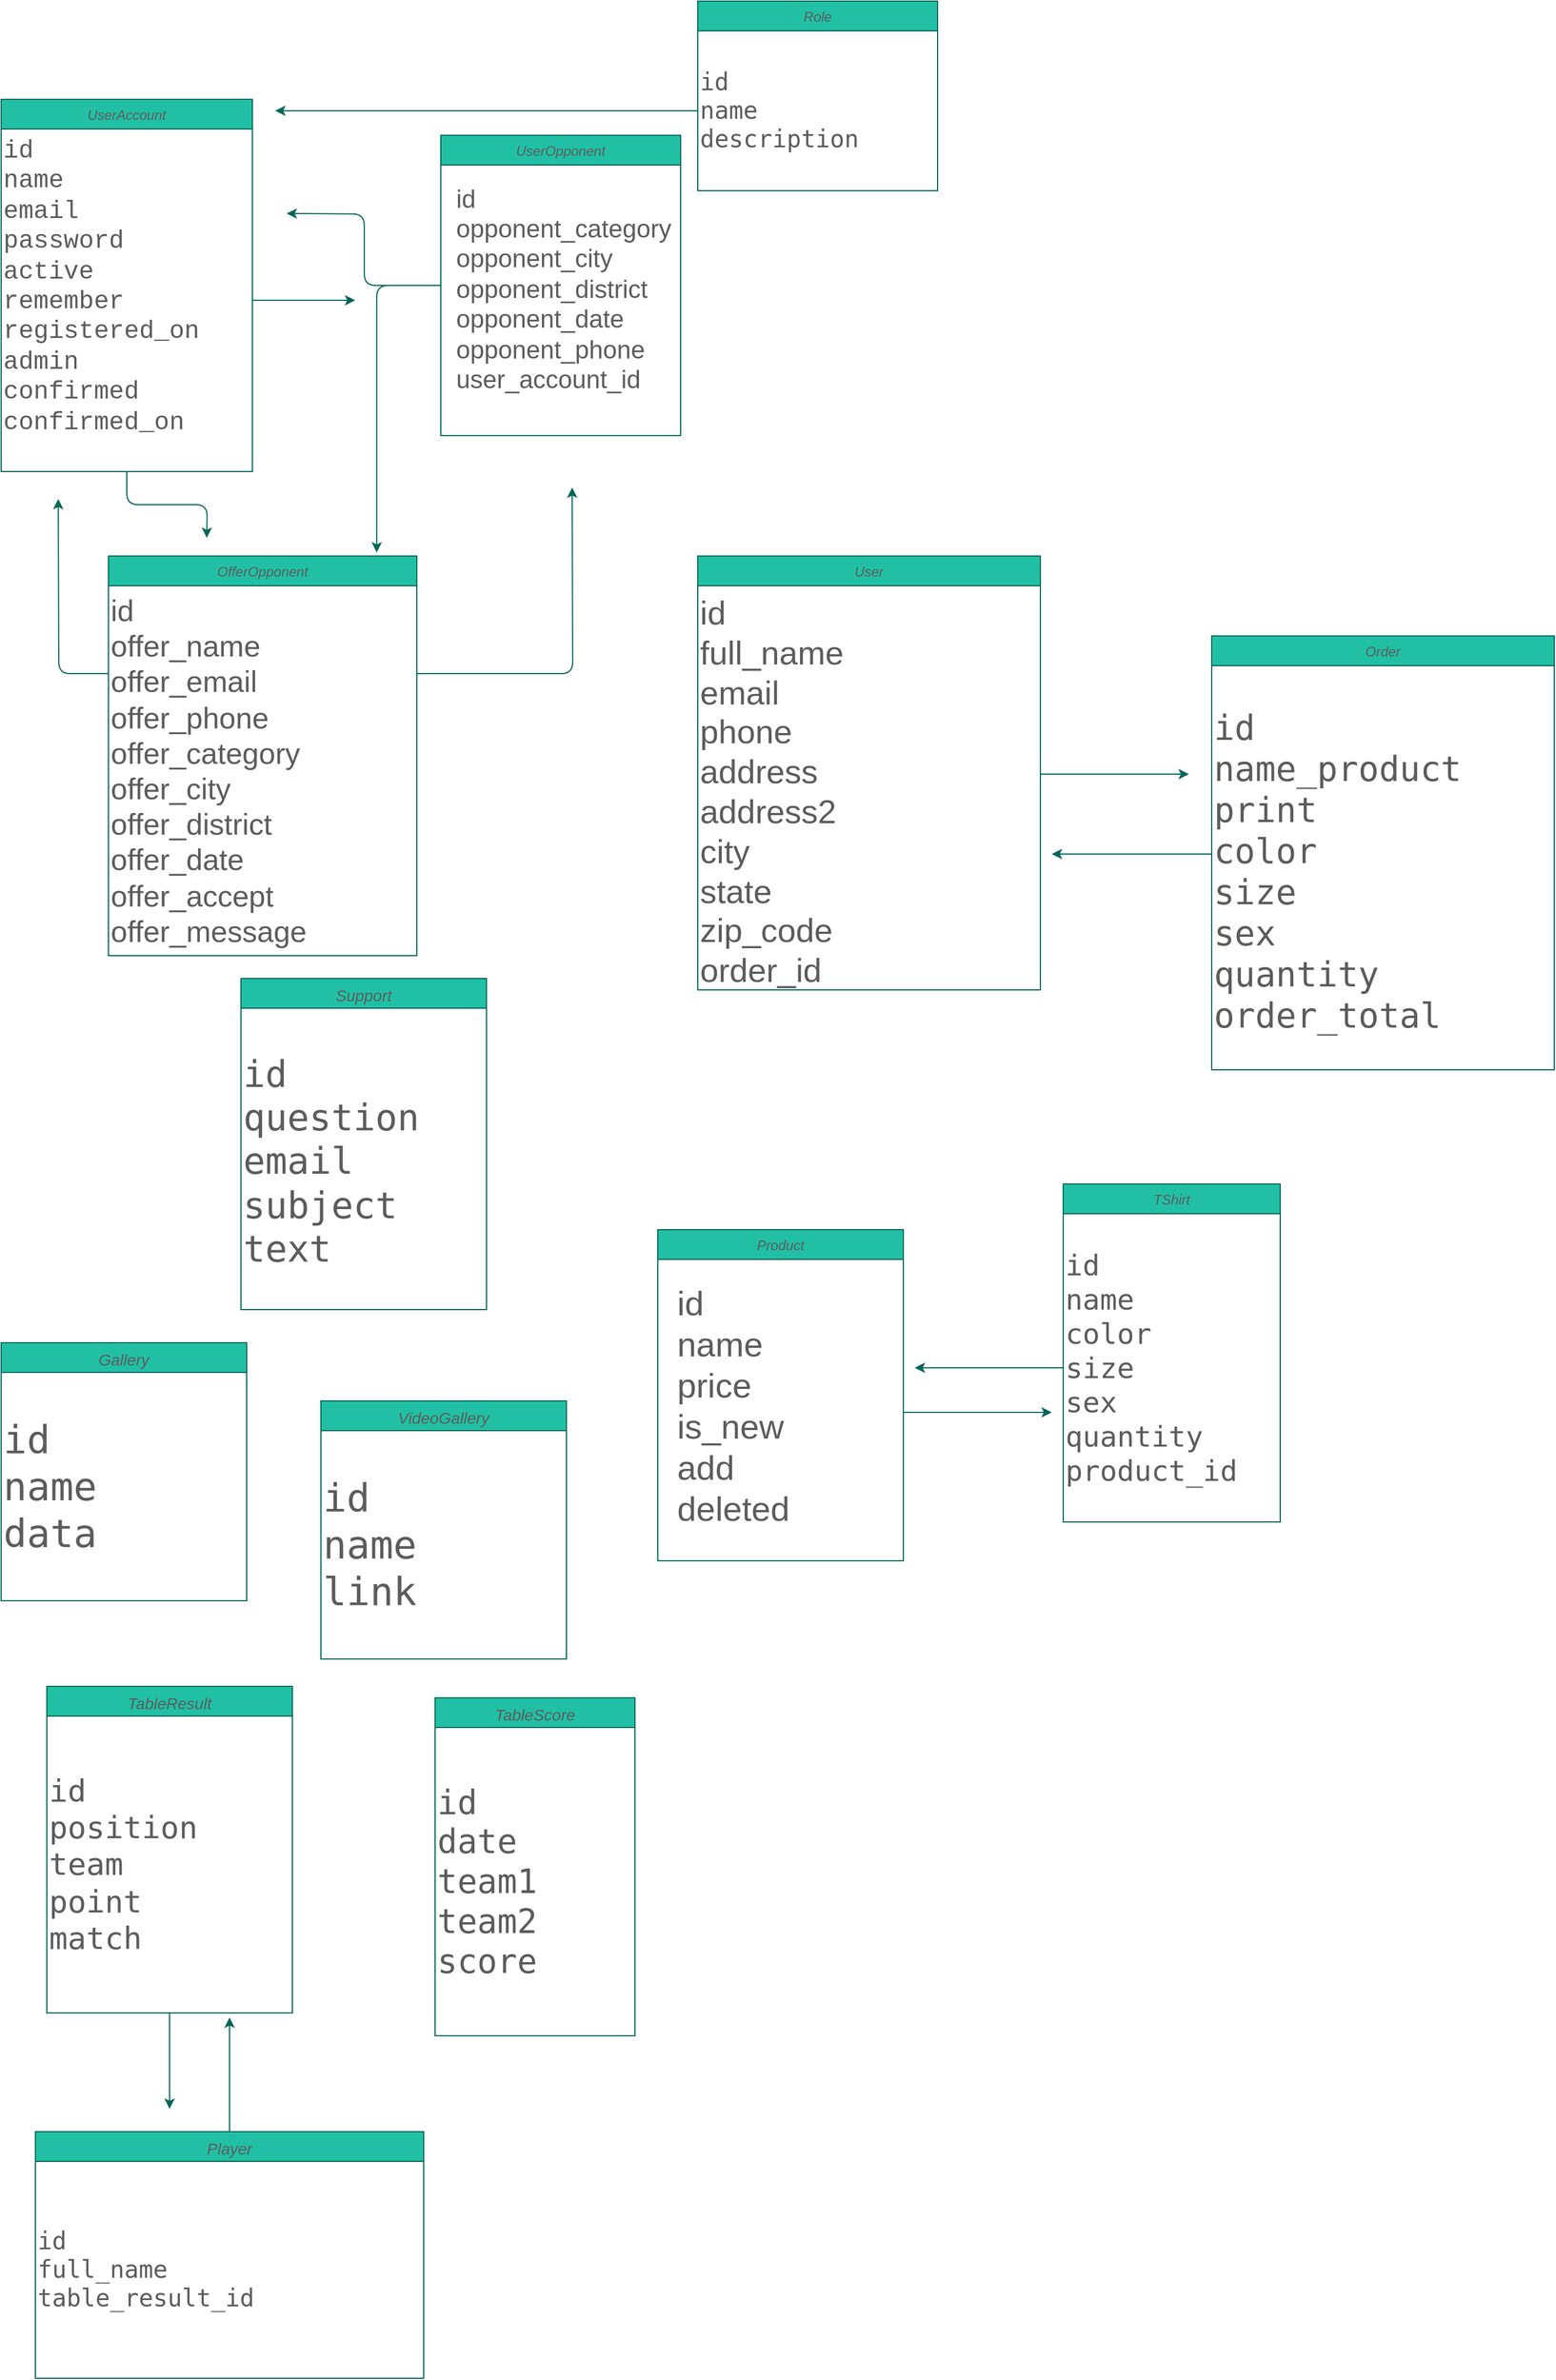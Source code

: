 <mxfile version="14.9.9" type="github">
  <diagram id="C5RBs43oDa-KdzZeNtuy" name="Page-1">
    <mxGraphModel dx="868" dy="1598" grid="1" gridSize="10" guides="1" tooltips="1" connect="1" arrows="1" fold="1" page="1" pageScale="1" pageWidth="827" pageHeight="1169" math="0" shadow="0">
      <root>
        <mxCell id="WIyWlLk6GJQsqaUBKTNV-0" />
        <mxCell id="WIyWlLk6GJQsqaUBKTNV-1" parent="WIyWlLk6GJQsqaUBKTNV-0" />
        <mxCell id="zkfFHV4jXpPFQw0GAbJ--0" value="UserAccount" style="swimlane;fontStyle=2;align=center;verticalAlign=top;childLayout=stackLayout;horizontal=1;startSize=26;horizontalStack=0;resizeParent=1;resizeLast=0;collapsible=1;marginBottom=0;rounded=0;shadow=0;strokeWidth=1;fillColor=#21C0A5;strokeColor=#006658;fontColor=#5C5C5C;" parent="WIyWlLk6GJQsqaUBKTNV-1" vertex="1">
          <mxGeometry x="50" y="80" width="220" height="326" as="geometry">
            <mxRectangle x="230" y="140" width="160" height="26" as="alternateBounds" />
          </mxGeometry>
        </mxCell>
        <mxCell id="yMmMfw-yELfP6yZ7qOpB-13" value="id&lt;br style=&quot;font-size: 22px;&quot;&gt;    name&lt;br style=&quot;font-size: 22px;&quot;&gt;    email&lt;br style=&quot;font-size: 22px;&quot;&gt;    password&lt;br style=&quot;font-size: 22px;&quot;&gt;    active&lt;br style=&quot;font-size: 22px;&quot;&gt;    remember&lt;br style=&quot;font-size: 22px;&quot;&gt;    registered_on&lt;br style=&quot;font-size: 22px;&quot;&gt;    admin&lt;br style=&quot;font-size: 22px;&quot;&gt;    confirmed&lt;br style=&quot;font-size: 22px;&quot;&gt;    confirmed_on" style="text;whiteSpace=wrap;html=1;fontSize=22;fontFamily=Courier New;fontColor=#5C5C5C;" vertex="1" parent="zkfFHV4jXpPFQw0GAbJ--0">
          <mxGeometry y="26" width="220" height="300" as="geometry" />
        </mxCell>
        <mxCell id="yMmMfw-yELfP6yZ7qOpB-36" style="edgeStyle=orthogonalEdgeStyle;curved=0;rounded=1;sketch=0;orthogonalLoop=1;jettySize=auto;html=1;entryX=0.87;entryY=-0.009;entryDx=0;entryDy=0;entryPerimeter=0;fontSize=26;fontColor=#5C5C5C;strokeColor=#006658;fillColor=#21C0A5;" edge="1" parent="WIyWlLk6GJQsqaUBKTNV-1" source="yMmMfw-yELfP6yZ7qOpB-17" target="yMmMfw-yELfP6yZ7qOpB-28">
          <mxGeometry relative="1" as="geometry" />
        </mxCell>
        <mxCell id="yMmMfw-yELfP6yZ7qOpB-40" style="edgeStyle=orthogonalEdgeStyle;curved=0;rounded=1;sketch=0;orthogonalLoop=1;jettySize=auto;html=1;fontSize=26;fontColor=#5C5C5C;strokeColor=#006658;fillColor=#21C0A5;" edge="1" parent="WIyWlLk6GJQsqaUBKTNV-1" source="yMmMfw-yELfP6yZ7qOpB-17">
          <mxGeometry relative="1" as="geometry">
            <mxPoint x="300" y="180" as="targetPoint" />
          </mxGeometry>
        </mxCell>
        <mxCell id="yMmMfw-yELfP6yZ7qOpB-17" value="UserOpponent" style="swimlane;fontStyle=2;align=center;verticalAlign=top;childLayout=stackLayout;horizontal=1;startSize=26;horizontalStack=0;resizeParent=1;resizeLast=0;collapsible=1;marginBottom=0;rounded=0;shadow=0;strokeWidth=1;fillColor=#21C0A5;strokeColor=#006658;fontColor=#5C5C5C;" vertex="1" parent="WIyWlLk6GJQsqaUBKTNV-1">
          <mxGeometry x="435" y="111.5" width="210" height="263" as="geometry">
            <mxRectangle x="230" y="140" width="160" height="26" as="alternateBounds" />
          </mxGeometry>
        </mxCell>
        <mxCell id="yMmMfw-yELfP6yZ7qOpB-20" value="&lt;div style=&quot;text-align: left ; font-size: 22px&quot;&gt;&lt;font style=&quot;font-size: 22px&quot;&gt;&amp;nbsp; &amp;nbsp; id&lt;/font&gt;&lt;/div&gt;&lt;div style=&quot;text-align: left ; font-size: 22px&quot;&gt;&lt;font style=&quot;font-size: 22px&quot;&gt;&amp;nbsp; &amp;nbsp; opponent_category&lt;/font&gt;&lt;/div&gt;&lt;div style=&quot;text-align: left ; font-size: 22px&quot;&gt;&lt;font style=&quot;font-size: 22px&quot;&gt;&amp;nbsp; &amp;nbsp; opponent_city&lt;/font&gt;&lt;/div&gt;&lt;div style=&quot;text-align: left ; font-size: 22px&quot;&gt;&lt;font style=&quot;font-size: 22px&quot;&gt;&amp;nbsp; &amp;nbsp; opponent_district&lt;/font&gt;&lt;/div&gt;&lt;div style=&quot;text-align: left ; font-size: 22px&quot;&gt;&lt;font style=&quot;font-size: 22px&quot;&gt;&amp;nbsp; &amp;nbsp; opponent_date&lt;/font&gt;&lt;/div&gt;&lt;div style=&quot;text-align: left ; font-size: 22px&quot;&gt;&lt;font style=&quot;font-size: 22px&quot;&gt;&amp;nbsp; &amp;nbsp; opponent_phone&lt;/font&gt;&lt;/div&gt;&lt;div style=&quot;text-align: left ; font-size: 22px&quot;&gt;&lt;font style=&quot;font-size: 22px&quot;&gt;&amp;nbsp; &amp;nbsp; user_account_id&lt;/font&gt;&lt;/div&gt;&lt;div style=&quot;text-align: left ; font-size: 22px&quot;&gt;&lt;font style=&quot;font-size: 22px&quot;&gt;&amp;nbsp;&amp;nbsp;&lt;/font&gt;&lt;/div&gt;&lt;div style=&quot;text-align: left ; font-size: 22px&quot;&gt;&lt;font style=&quot;font-size: 22px&quot;&gt;&amp;nbsp; &amp;nbsp;&lt;/font&gt;&lt;/div&gt;&lt;div style=&quot;text-align: left&quot;&gt;&lt;br&gt;&lt;/div&gt;" style="text;html=1;align=center;verticalAlign=middle;resizable=0;points=[];autosize=1;strokeColor=none;fontColor=#5C5C5C;" vertex="1" parent="WIyWlLk6GJQsqaUBKTNV-1">
          <mxGeometry x="415" y="205" width="230" height="150" as="geometry" />
        </mxCell>
        <mxCell id="yMmMfw-yELfP6yZ7qOpB-28" value="OfferOpponent" style="swimlane;fontStyle=2;align=center;verticalAlign=top;childLayout=stackLayout;horizontal=1;startSize=26;horizontalStack=0;resizeParent=1;resizeLast=0;collapsible=1;marginBottom=0;rounded=0;shadow=0;strokeWidth=1;fillColor=#21C0A5;strokeColor=#006658;fontColor=#5C5C5C;" vertex="1" parent="WIyWlLk6GJQsqaUBKTNV-1">
          <mxGeometry x="144" y="480" width="270" height="350" as="geometry">
            <mxRectangle x="230" y="140" width="160" height="26" as="alternateBounds" />
          </mxGeometry>
        </mxCell>
        <mxCell id="yMmMfw-yELfP6yZ7qOpB-30" value="id&lt;br&gt;offer_name&lt;br style=&quot;font-size: 26px&quot;&gt;    offer_email&lt;br style=&quot;font-size: 26px&quot;&gt;    offer_phone&lt;br style=&quot;font-size: 26px&quot;&gt;    offer_category&lt;br style=&quot;font-size: 26px&quot;&gt;    offer_city&lt;br style=&quot;font-size: 26px&quot;&gt;    offer_district&lt;br style=&quot;font-size: 26px&quot;&gt;    offer_date&lt;br style=&quot;font-size: 26px&quot;&gt;    offer_accept&amp;nbsp;&lt;br style=&quot;font-size: 26px&quot;&gt;    offer_message" style="text;whiteSpace=wrap;html=1;fontSize=26;fontColor=#5C5C5C;" vertex="1" parent="yMmMfw-yELfP6yZ7qOpB-28">
          <mxGeometry y="26" width="270" height="154" as="geometry" />
        </mxCell>
        <mxCell id="yMmMfw-yELfP6yZ7qOpB-31" style="edgeStyle=orthogonalEdgeStyle;curved=0;rounded=1;sketch=0;orthogonalLoop=1;jettySize=auto;html=1;fontSize=26;fontColor=#5C5C5C;strokeColor=#006658;fillColor=#21C0A5;" edge="1" parent="WIyWlLk6GJQsqaUBKTNV-1" source="yMmMfw-yELfP6yZ7qOpB-30">
          <mxGeometry relative="1" as="geometry">
            <mxPoint x="100" y="430" as="targetPoint" />
          </mxGeometry>
        </mxCell>
        <mxCell id="yMmMfw-yELfP6yZ7qOpB-32" style="edgeStyle=orthogonalEdgeStyle;curved=0;rounded=1;sketch=0;orthogonalLoop=1;jettySize=auto;html=1;fontSize=26;fontColor=#5C5C5C;strokeColor=#006658;fillColor=#21C0A5;" edge="1" parent="WIyWlLk6GJQsqaUBKTNV-1" source="yMmMfw-yELfP6yZ7qOpB-13">
          <mxGeometry relative="1" as="geometry">
            <mxPoint x="230" y="464" as="targetPoint" />
          </mxGeometry>
        </mxCell>
        <mxCell id="yMmMfw-yELfP6yZ7qOpB-33" style="edgeStyle=orthogonalEdgeStyle;curved=0;rounded=1;sketch=0;orthogonalLoop=1;jettySize=auto;html=1;fontSize=26;fontColor=#5C5C5C;strokeColor=#006658;fillColor=#21C0A5;" edge="1" parent="WIyWlLk6GJQsqaUBKTNV-1" source="yMmMfw-yELfP6yZ7qOpB-30">
          <mxGeometry relative="1" as="geometry">
            <mxPoint x="550" y="420" as="targetPoint" />
          </mxGeometry>
        </mxCell>
        <mxCell id="yMmMfw-yELfP6yZ7qOpB-39" style="edgeStyle=orthogonalEdgeStyle;curved=0;rounded=1;sketch=0;orthogonalLoop=1;jettySize=auto;html=1;fontSize=26;fontColor=#5C5C5C;strokeColor=#006658;fillColor=#21C0A5;" edge="1" parent="WIyWlLk6GJQsqaUBKTNV-1" source="yMmMfw-yELfP6yZ7qOpB-13">
          <mxGeometry relative="1" as="geometry">
            <mxPoint x="360" y="256" as="targetPoint" />
          </mxGeometry>
        </mxCell>
        <mxCell id="yMmMfw-yELfP6yZ7qOpB-41" value="Role" style="swimlane;fontStyle=2;align=center;verticalAlign=top;childLayout=stackLayout;horizontal=1;startSize=26;horizontalStack=0;resizeParent=1;resizeLast=0;collapsible=1;marginBottom=0;rounded=0;shadow=0;strokeWidth=1;fillColor=#21C0A5;strokeColor=#006658;fontColor=#5C5C5C;labelBorderColor=none;" vertex="1" parent="WIyWlLk6GJQsqaUBKTNV-1">
          <mxGeometry x="660" y="-6" width="210" height="166" as="geometry">
            <mxRectangle x="230" y="140" width="160" height="26" as="alternateBounds" />
          </mxGeometry>
        </mxCell>
        <mxCell id="yMmMfw-yELfP6yZ7qOpB-42" value="&lt;pre style=&quot;font-family: &amp;quot;jetbrains mono&amp;quot;, monospace; font-size: 21px;&quot;&gt;id&lt;br&gt;name&lt;br&gt;description&lt;/pre&gt;" style="text;html=1;align=left;verticalAlign=middle;resizable=0;points=[];autosize=1;strokeColor=none;fontSize=26;fontColor=#5C5C5C;" vertex="1" parent="yMmMfw-yELfP6yZ7qOpB-41">
          <mxGeometry y="26" width="210" height="140" as="geometry" />
        </mxCell>
        <mxCell id="yMmMfw-yELfP6yZ7qOpB-43" style="edgeStyle=orthogonalEdgeStyle;curved=0;rounded=1;sketch=0;orthogonalLoop=1;jettySize=auto;html=1;fontSize=26;fontColor=#5C5C5C;strokeColor=#006658;fillColor=#21C0A5;" edge="1" parent="WIyWlLk6GJQsqaUBKTNV-1" source="yMmMfw-yELfP6yZ7qOpB-42">
          <mxGeometry relative="1" as="geometry">
            <mxPoint x="290" y="90" as="targetPoint" />
          </mxGeometry>
        </mxCell>
        <mxCell id="yMmMfw-yELfP6yZ7qOpB-44" value="User" style="swimlane;fontStyle=2;align=center;verticalAlign=top;childLayout=stackLayout;horizontal=1;startSize=26;horizontalStack=0;resizeParent=1;resizeLast=0;collapsible=1;marginBottom=0;rounded=0;shadow=0;strokeWidth=1;fillColor=#21C0A5;strokeColor=#006658;fontColor=#5C5C5C;" vertex="1" parent="WIyWlLk6GJQsqaUBKTNV-1">
          <mxGeometry x="660" y="480" width="300" height="380" as="geometry">
            <mxRectangle x="230" y="140" width="160" height="26" as="alternateBounds" />
          </mxGeometry>
        </mxCell>
        <mxCell id="yMmMfw-yELfP6yZ7qOpB-46" value="id&lt;br style=&quot;font-size: 29px;&quot;&gt;    full_name&lt;br style=&quot;font-size: 29px;&quot;&gt;    email&lt;br style=&quot;font-size: 29px;&quot;&gt;    phone&lt;br style=&quot;font-size: 29px;&quot;&gt;    address&lt;br style=&quot;font-size: 29px;&quot;&gt;    address2&lt;br style=&quot;font-size: 29px;&quot;&gt;    city&lt;br style=&quot;font-size: 29px;&quot;&gt;    state&lt;br style=&quot;font-size: 29px;&quot;&gt;    zip_code&lt;br style=&quot;font-size: 29px;&quot;&gt;    order_id" style="text;whiteSpace=wrap;html=1;fontSize=29;fontColor=#5C5C5C;" vertex="1" parent="yMmMfw-yELfP6yZ7qOpB-44">
          <mxGeometry y="26" width="300" height="330" as="geometry" />
        </mxCell>
        <mxCell id="yMmMfw-yELfP6yZ7qOpB-47" value="Order" style="swimlane;fontStyle=2;align=center;verticalAlign=top;childLayout=stackLayout;horizontal=1;startSize=26;horizontalStack=0;resizeParent=1;resizeLast=0;collapsible=1;marginBottom=0;rounded=0;shadow=0;strokeWidth=1;fillColor=#21C0A5;strokeColor=#006658;fontColor=#5C5C5C;" vertex="1" parent="WIyWlLk6GJQsqaUBKTNV-1">
          <mxGeometry x="1110" y="550" width="300" height="380" as="geometry">
            <mxRectangle x="230" y="140" width="160" height="26" as="alternateBounds" />
          </mxGeometry>
        </mxCell>
        <mxCell id="yMmMfw-yELfP6yZ7qOpB-48" value="&lt;pre style=&quot;background-color: rgb(255, 255, 255); font-family: &amp;quot;jetbrains mono&amp;quot;, monospace; font-size: 30px;&quot;&gt;id&lt;br style=&quot;font-size: 30px;&quot;&gt;name_product&lt;br style=&quot;font-size: 30px;&quot;&gt;print&lt;br style=&quot;font-size: 30px;&quot;&gt;color&lt;br style=&quot;font-size: 30px;&quot;&gt;size&lt;br style=&quot;font-size: 30px;&quot;&gt;sex&lt;br style=&quot;font-size: 30px;&quot;&gt;quantity&lt;br style=&quot;font-size: 30px;&quot;&gt;order_total&lt;br style=&quot;font-size: 30px;&quot;&gt;&lt;/pre&gt;" style="text;whiteSpace=wrap;html=1;fontSize=30;fontColor=#5C5C5C;" vertex="1" parent="yMmMfw-yELfP6yZ7qOpB-47">
          <mxGeometry y="26" width="300" height="330" as="geometry" />
        </mxCell>
        <mxCell id="yMmMfw-yELfP6yZ7qOpB-49" style="edgeStyle=orthogonalEdgeStyle;curved=0;rounded=1;sketch=0;orthogonalLoop=1;jettySize=auto;html=1;fontSize=30;fontColor=#5C5C5C;strokeColor=#006658;fillColor=#21C0A5;" edge="1" parent="WIyWlLk6GJQsqaUBKTNV-1" source="yMmMfw-yELfP6yZ7qOpB-46">
          <mxGeometry relative="1" as="geometry">
            <mxPoint x="1090" y="671" as="targetPoint" />
          </mxGeometry>
        </mxCell>
        <mxCell id="yMmMfw-yELfP6yZ7qOpB-50" style="edgeStyle=orthogonalEdgeStyle;curved=0;rounded=1;sketch=0;orthogonalLoop=1;jettySize=auto;html=1;fontSize=30;fontColor=#5C5C5C;strokeColor=#006658;fillColor=#21C0A5;" edge="1" parent="WIyWlLk6GJQsqaUBKTNV-1" source="yMmMfw-yELfP6yZ7qOpB-48">
          <mxGeometry relative="1" as="geometry">
            <mxPoint x="970" y="741" as="targetPoint" />
          </mxGeometry>
        </mxCell>
        <mxCell id="yMmMfw-yELfP6yZ7qOpB-51" value="Product&#xa;" style="swimlane;fontStyle=2;align=center;verticalAlign=top;childLayout=stackLayout;horizontal=1;startSize=26;horizontalStack=0;resizeParent=1;resizeLast=0;collapsible=1;marginBottom=0;rounded=0;shadow=0;strokeWidth=1;fillColor=#21C0A5;strokeColor=#006658;fontColor=#5C5C5C;" vertex="1" parent="WIyWlLk6GJQsqaUBKTNV-1">
          <mxGeometry x="625" y="1070" width="215" height="290" as="geometry">
            <mxRectangle x="230" y="140" width="160" height="26" as="alternateBounds" />
          </mxGeometry>
        </mxCell>
        <mxCell id="yMmMfw-yELfP6yZ7qOpB-57" style="edgeStyle=orthogonalEdgeStyle;curved=0;rounded=1;sketch=0;orthogonalLoop=1;jettySize=auto;html=1;fontSize=25;fontColor=#5C5C5C;strokeColor=#006658;fillColor=#21C0A5;" edge="1" parent="WIyWlLk6GJQsqaUBKTNV-1" source="yMmMfw-yELfP6yZ7qOpB-53">
          <mxGeometry relative="1" as="geometry">
            <mxPoint x="970" y="1230" as="targetPoint" />
          </mxGeometry>
        </mxCell>
        <mxCell id="yMmMfw-yELfP6yZ7qOpB-53" value="id&lt;br&gt;    name&lt;br&gt;    price&lt;br&gt;    is_new&lt;br&gt;    add&lt;br&gt;    deleted" style="text;whiteSpace=wrap;html=1;fontSize=30;fontColor=#5C5C5C;" vertex="1" parent="WIyWlLk6GJQsqaUBKTNV-1">
          <mxGeometry x="640" y="1110" width="200" height="240" as="geometry" />
        </mxCell>
        <mxCell id="yMmMfw-yELfP6yZ7qOpB-54" value="TShirt" style="swimlane;fontStyle=2;align=center;verticalAlign=top;childLayout=stackLayout;horizontal=1;startSize=26;horizontalStack=0;resizeParent=1;resizeLast=0;collapsible=1;marginBottom=0;rounded=0;shadow=0;strokeWidth=1;fillColor=#21C0A5;strokeColor=#006658;fontColor=#5C5C5C;" vertex="1" parent="WIyWlLk6GJQsqaUBKTNV-1">
          <mxGeometry x="980" y="1030" width="190" height="296" as="geometry">
            <mxRectangle x="230" y="140" width="160" height="26" as="alternateBounds" />
          </mxGeometry>
        </mxCell>
        <mxCell id="yMmMfw-yELfP6yZ7qOpB-55" value="&lt;pre style=&quot;background-color: rgb(255, 255, 255); font-family: &amp;quot;jetbrains mono&amp;quot;, monospace; font-size: 25px;&quot;&gt;id&lt;br style=&quot;font-size: 25px;&quot;&gt;name&lt;br style=&quot;font-size: 25px;&quot;&gt;color&lt;br style=&quot;font-size: 25px;&quot;&gt;size&lt;br style=&quot;font-size: 25px;&quot;&gt;sex&lt;br style=&quot;font-size: 25px;&quot;&gt;quantity&lt;br style=&quot;font-size: 25px;&quot;&gt;product_id&lt;/pre&gt;" style="text;html=1;align=left;verticalAlign=middle;resizable=0;points=[];autosize=1;strokeColor=none;fontSize=25;fontColor=#5C5C5C;" vertex="1" parent="yMmMfw-yELfP6yZ7qOpB-54">
          <mxGeometry y="26" width="190" height="270" as="geometry" />
        </mxCell>
        <mxCell id="yMmMfw-yELfP6yZ7qOpB-58" style="edgeStyle=orthogonalEdgeStyle;curved=0;rounded=1;sketch=0;orthogonalLoop=1;jettySize=auto;html=1;fontSize=25;fontColor=#5C5C5C;strokeColor=#006658;fillColor=#21C0A5;" edge="1" parent="WIyWlLk6GJQsqaUBKTNV-1" source="yMmMfw-yELfP6yZ7qOpB-55">
          <mxGeometry relative="1" as="geometry">
            <mxPoint x="850" y="1191" as="targetPoint" />
          </mxGeometry>
        </mxCell>
        <mxCell id="yMmMfw-yELfP6yZ7qOpB-59" value="Support" style="swimlane;fontStyle=2;align=center;verticalAlign=top;childLayout=stackLayout;horizontal=1;startSize=26;horizontalStack=0;resizeParent=1;resizeLast=0;collapsible=1;marginBottom=0;rounded=0;shadow=0;strokeWidth=1;fillColor=#21C0A5;strokeColor=#006658;fontColor=#5C5C5C;fontSize=14;" vertex="1" parent="WIyWlLk6GJQsqaUBKTNV-1">
          <mxGeometry x="260" y="850" width="215" height="290" as="geometry">
            <mxRectangle x="230" y="140" width="160" height="26" as="alternateBounds" />
          </mxGeometry>
        </mxCell>
        <mxCell id="yMmMfw-yELfP6yZ7qOpB-60" value="&lt;pre style=&quot;background-color: rgb(255, 255, 255); font-family: &amp;quot;jetbrains mono&amp;quot;, monospace; font-size: 32px;&quot;&gt;id&lt;br style=&quot;font-size: 32px;&quot;&gt;question&lt;br style=&quot;font-size: 32px;&quot;&gt;email&lt;br style=&quot;font-size: 32px;&quot;&gt;subject&lt;br style=&quot;font-size: 32px;&quot;&gt;text&lt;/pre&gt;" style="text;html=1;align=left;verticalAlign=middle;resizable=0;points=[];autosize=1;strokeColor=none;fontSize=32;fontColor=#5C5C5C;" vertex="1" parent="WIyWlLk6GJQsqaUBKTNV-1">
          <mxGeometry x="260" y="880" width="170" height="260" as="geometry" />
        </mxCell>
        <mxCell id="yMmMfw-yELfP6yZ7qOpB-61" value="Gallery" style="swimlane;fontStyle=2;align=center;verticalAlign=top;childLayout=stackLayout;horizontal=1;startSize=26;horizontalStack=0;resizeParent=1;resizeLast=0;collapsible=1;marginBottom=0;rounded=0;shadow=0;strokeWidth=1;fillColor=#21C0A5;strokeColor=#006658;fontColor=#5C5C5C;fontSize=14;" vertex="1" parent="WIyWlLk6GJQsqaUBKTNV-1">
          <mxGeometry x="50" y="1169" width="215" height="226" as="geometry">
            <mxRectangle x="230" y="140" width="160" height="26" as="alternateBounds" />
          </mxGeometry>
        </mxCell>
        <mxCell id="yMmMfw-yELfP6yZ7qOpB-62" value="&lt;pre style=&quot;background-color: rgb(255 , 255 , 255) ; font-family: &amp;#34;jetbrains mono&amp;#34; , monospace ; font-size: 34px&quot;&gt;id&lt;br style=&quot;font-size: 34px&quot;&gt;name&lt;br style=&quot;font-size: 34px&quot;&gt;data&lt;/pre&gt;" style="text;html=1;align=left;verticalAlign=middle;resizable=0;points=[];autosize=1;strokeColor=none;fontSize=34;fontColor=#5C5C5C;" vertex="1" parent="yMmMfw-yELfP6yZ7qOpB-61">
          <mxGeometry y="26" width="215" height="200" as="geometry" />
        </mxCell>
        <mxCell id="yMmMfw-yELfP6yZ7qOpB-64" value="VideoGallery" style="swimlane;fontStyle=2;align=center;verticalAlign=top;childLayout=stackLayout;horizontal=1;startSize=26;horizontalStack=0;resizeParent=1;resizeLast=0;collapsible=1;marginBottom=0;rounded=0;shadow=0;strokeWidth=1;fillColor=#21C0A5;strokeColor=#006658;fontColor=#5C5C5C;fontSize=14;" vertex="1" parent="WIyWlLk6GJQsqaUBKTNV-1">
          <mxGeometry x="330" y="1220" width="215" height="226" as="geometry">
            <mxRectangle x="230" y="140" width="160" height="26" as="alternateBounds" />
          </mxGeometry>
        </mxCell>
        <mxCell id="yMmMfw-yELfP6yZ7qOpB-65" value="&lt;pre style=&quot;background-color: rgb(255 , 255 , 255) ; font-family: &amp;#34;jetbrains mono&amp;#34; , monospace ; font-size: 34px&quot;&gt;id&lt;br style=&quot;font-size: 34px&quot;&gt;name&lt;br style=&quot;font-size: 34px&quot;&gt;link&lt;/pre&gt;" style="text;html=1;align=left;verticalAlign=middle;resizable=0;points=[];autosize=1;strokeColor=none;fontSize=34;fontColor=#5C5C5C;" vertex="1" parent="yMmMfw-yELfP6yZ7qOpB-64">
          <mxGeometry y="26" width="215" height="200" as="geometry" />
        </mxCell>
        <mxCell id="yMmMfw-yELfP6yZ7qOpB-68" value="TableResult" style="swimlane;fontStyle=2;align=center;verticalAlign=top;childLayout=stackLayout;horizontal=1;startSize=26;horizontalStack=0;resizeParent=1;resizeLast=0;collapsible=1;marginBottom=0;rounded=0;shadow=0;strokeWidth=1;fillColor=#21C0A5;strokeColor=#006658;fontColor=#5C5C5C;fontSize=14;" vertex="1" parent="WIyWlLk6GJQsqaUBKTNV-1">
          <mxGeometry x="90" y="1470" width="215" height="286" as="geometry">
            <mxRectangle x="230" y="140" width="160" height="26" as="alternateBounds" />
          </mxGeometry>
        </mxCell>
        <mxCell id="yMmMfw-yELfP6yZ7qOpB-69" value="&lt;pre style=&quot;background-color: rgb(255 , 255 , 255) ; font-family: &amp;#34;jetbrains mono&amp;#34; , monospace ; font-size: 27px&quot;&gt;&lt;pre style=&quot;font-family: &amp;#34;jetbrains mono&amp;#34; , monospace&quot;&gt;id&lt;br&gt;position&lt;br&gt;team&lt;br&gt;point&lt;br&gt;match&lt;font color=&quot;#080808&quot;&gt;&lt;br&gt;&lt;/font&gt;&lt;/pre&gt;&lt;/pre&gt;" style="text;html=1;align=left;verticalAlign=middle;resizable=0;points=[];autosize=1;strokeColor=none;fontSize=34;fontColor=#5C5C5C;" vertex="1" parent="yMmMfw-yELfP6yZ7qOpB-68">
          <mxGeometry y="26" width="215" height="260" as="geometry" />
        </mxCell>
        <mxCell id="yMmMfw-yELfP6yZ7qOpB-70" value="TableScore" style="swimlane;fontStyle=2;align=center;verticalAlign=top;childLayout=stackLayout;horizontal=1;startSize=26;horizontalStack=0;resizeParent=1;resizeLast=0;collapsible=1;marginBottom=0;rounded=0;shadow=0;strokeWidth=1;fillColor=#21C0A5;strokeColor=#006658;fontColor=#5C5C5C;fontSize=14;" vertex="1" parent="WIyWlLk6GJQsqaUBKTNV-1">
          <mxGeometry x="430" y="1480" width="175" height="296" as="geometry">
            <mxRectangle x="230" y="140" width="160" height="26" as="alternateBounds" />
          </mxGeometry>
        </mxCell>
        <mxCell id="yMmMfw-yELfP6yZ7qOpB-71" value="&lt;pre style=&quot;background-color: rgb(255 , 255 , 255) ; font-family: &amp;#34;jetbrains mono&amp;#34; , monospace ; font-size: 27px&quot;&gt;&lt;pre style=&quot;font-family: &amp;#34;jetbrains mono&amp;#34; , monospace ; font-size: 29px&quot;&gt;&lt;pre style=&quot;font-family: &amp;#34;jetbrains mono&amp;#34; , monospace&quot;&gt;id&lt;br&gt;date&lt;br&gt;team1&lt;br&gt;team2&lt;br&gt;score&lt;/pre&gt;&lt;/pre&gt;&lt;/pre&gt;" style="text;html=1;align=left;verticalAlign=middle;resizable=0;points=[];autosize=1;strokeColor=none;fontSize=34;fontColor=#5C5C5C;" vertex="1" parent="yMmMfw-yELfP6yZ7qOpB-70">
          <mxGeometry y="26" width="175" height="270" as="geometry" />
        </mxCell>
        <mxCell id="yMmMfw-yELfP6yZ7qOpB-75" style="edgeStyle=orthogonalEdgeStyle;curved=0;rounded=1;sketch=0;orthogonalLoop=1;jettySize=auto;html=1;fontSize=34;fontColor=#5C5C5C;strokeColor=#006658;fillColor=#21C0A5;" edge="1" parent="WIyWlLk6GJQsqaUBKTNV-1" source="yMmMfw-yELfP6yZ7qOpB-72">
          <mxGeometry relative="1" as="geometry">
            <mxPoint x="250" y="1760" as="targetPoint" />
          </mxGeometry>
        </mxCell>
        <mxCell id="yMmMfw-yELfP6yZ7qOpB-72" value="Player" style="swimlane;fontStyle=2;align=center;verticalAlign=top;childLayout=stackLayout;horizontal=1;startSize=26;horizontalStack=0;resizeParent=1;resizeLast=0;collapsible=1;marginBottom=0;rounded=0;shadow=0;strokeWidth=1;fillColor=#21C0A5;strokeColor=#006658;fontColor=#5C5C5C;fontSize=14;" vertex="1" parent="WIyWlLk6GJQsqaUBKTNV-1">
          <mxGeometry x="80" y="1860" width="340" height="216" as="geometry">
            <mxRectangle x="230" y="140" width="160" height="26" as="alternateBounds" />
          </mxGeometry>
        </mxCell>
        <mxCell id="yMmMfw-yELfP6yZ7qOpB-73" value="&lt;pre style=&quot;background-color: rgb(255 , 255 , 255) ; font-family: &amp;#34;jetbrains mono&amp;#34; , monospace ; font-size: 27px&quot;&gt;&lt;pre style=&quot;font-family: &amp;#34;jetbrains mono&amp;#34; , monospace ; font-size: 29px&quot;&gt;&lt;pre style=&quot;font-family: &amp;#34;jetbrains mono&amp;#34; , monospace ; font-size: 21px&quot;&gt;&lt;pre style=&quot;font-family: &amp;#34;jetbrains mono&amp;#34; , monospace&quot;&gt;id&lt;br&gt;full_name&lt;br&gt;table_result_id&lt;/pre&gt;&lt;/pre&gt;&lt;/pre&gt;&lt;/pre&gt;" style="text;html=1;align=left;verticalAlign=middle;resizable=0;points=[];autosize=1;strokeColor=none;fontSize=34;fontColor=#5C5C5C;" vertex="1" parent="yMmMfw-yELfP6yZ7qOpB-72">
          <mxGeometry y="26" width="340" height="190" as="geometry" />
        </mxCell>
        <mxCell id="yMmMfw-yELfP6yZ7qOpB-74" style="edgeStyle=orthogonalEdgeStyle;curved=0;rounded=1;sketch=0;orthogonalLoop=1;jettySize=auto;html=1;fontSize=34;fontColor=#5C5C5C;strokeColor=#006658;fillColor=#21C0A5;" edge="1" parent="WIyWlLk6GJQsqaUBKTNV-1" source="yMmMfw-yELfP6yZ7qOpB-69">
          <mxGeometry relative="1" as="geometry">
            <mxPoint x="197.5" y="1840" as="targetPoint" />
          </mxGeometry>
        </mxCell>
      </root>
    </mxGraphModel>
  </diagram>
</mxfile>
